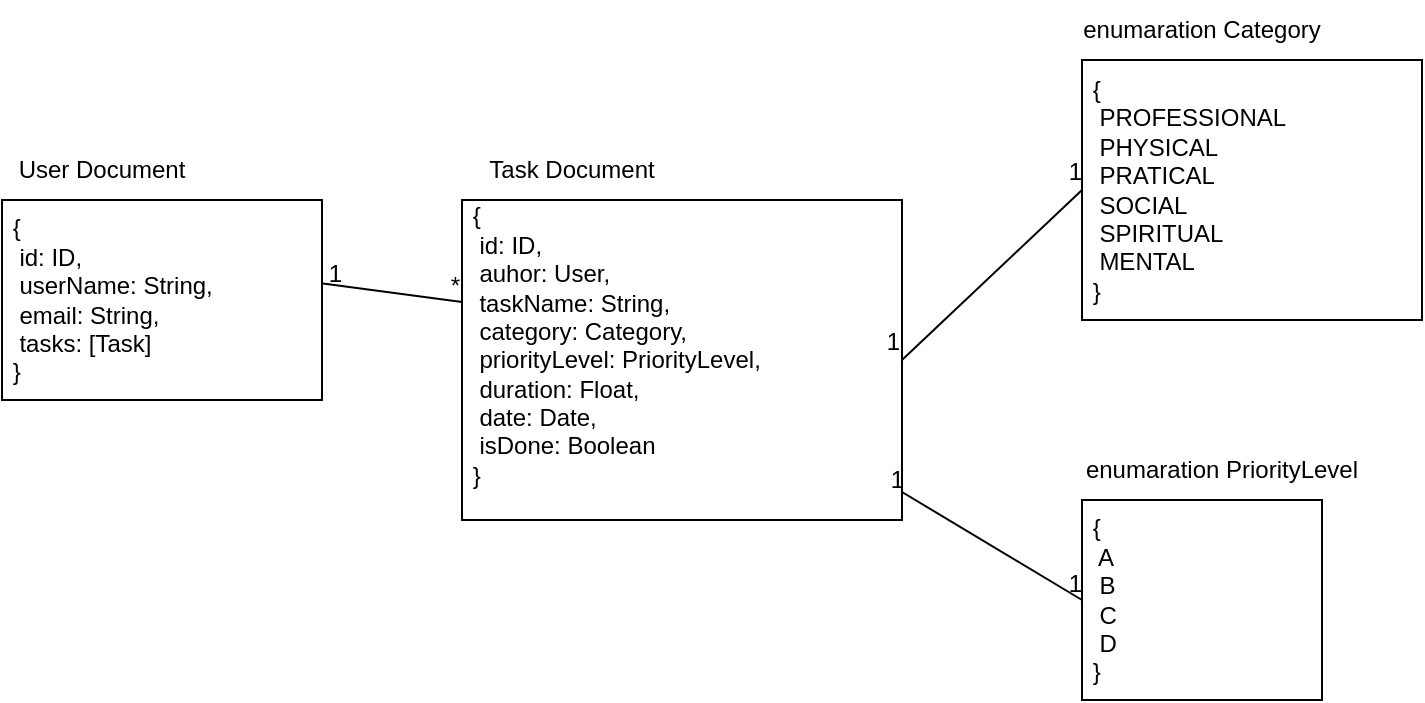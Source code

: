 <mxfile version="15.5.9" type="github">
  <diagram id="_a-aIh4dpbyZ4UQrrbjx" name="Page-1">
    <mxGraphModel dx="865" dy="514" grid="1" gridSize="10" guides="1" tooltips="1" connect="1" arrows="1" fold="1" page="1" pageScale="1" pageWidth="850" pageHeight="1100" math="0" shadow="0">
      <root>
        <mxCell id="0" />
        <mxCell id="1" parent="0" />
        <mxCell id="qbFnN7PRmwqYarxzoa7m-1" value="&lt;span style=&quot;white-space: pre&quot;&gt;	&lt;/span&gt;{&lt;br&gt;&lt;span style=&quot;white-space: pre&quot;&gt;	&lt;span style=&quot;white-space: pre&quot;&gt;	&lt;/span&gt;&lt;/span&gt;id: ID,&lt;br&gt;&lt;span style=&quot;white-space: pre&quot;&gt;	&lt;span style=&quot;white-space: pre&quot;&gt;	&lt;/span&gt;&lt;/span&gt;userName: String,&lt;br&gt;&lt;span style=&quot;white-space: pre&quot;&gt;	&lt;span style=&quot;white-space: pre&quot;&gt;	&lt;/span&gt;&lt;/span&gt;email: String,&lt;br&gt;&lt;span style=&quot;white-space: pre&quot;&gt;	&lt;span style=&quot;white-space: pre&quot;&gt;	&lt;/span&gt;&lt;/span&gt;tasks: [Task]&lt;br&gt;&lt;span style=&quot;white-space: pre&quot;&gt;	&lt;/span&gt;}" style="rounded=0;whiteSpace=wrap;html=1;align=left;" vertex="1" parent="1">
          <mxGeometry x="60" y="110" width="160" height="100" as="geometry" />
        </mxCell>
        <mxCell id="qbFnN7PRmwqYarxzoa7m-3" value="User Document" style="text;html=1;strokeColor=none;fillColor=none;align=center;verticalAlign=middle;whiteSpace=wrap;rounded=0;" vertex="1" parent="1">
          <mxGeometry x="60" y="80" width="100" height="30" as="geometry" />
        </mxCell>
        <mxCell id="qbFnN7PRmwqYarxzoa7m-4" value="&lt;span style=&quot;white-space: pre&quot;&gt;	&lt;/span&gt;{&lt;br&gt;&lt;span style=&quot;white-space: pre&quot;&gt;	&lt;/span&gt;&lt;span style=&quot;white-space: pre&quot;&gt;	&lt;/span&gt;id: ID,&lt;br&gt;&lt;span style=&quot;white-space: pre&quot;&gt;	&lt;/span&gt;&lt;span style=&quot;white-space: pre&quot;&gt;	&lt;/span&gt;auhor: User,&lt;br&gt;&lt;span style=&quot;white-space: pre&quot;&gt;	&lt;/span&gt;&lt;span style=&quot;white-space: pre&quot;&gt;	&lt;/span&gt;taskName: String,&lt;br&gt;&lt;span style=&quot;white-space: pre&quot;&gt;	&lt;/span&gt;&lt;span style=&quot;white-space: pre&quot;&gt;	&lt;/span&gt;category: Category,&lt;br&gt;&lt;span style=&quot;white-space: pre&quot;&gt;	&lt;/span&gt;&lt;span style=&quot;white-space: pre&quot;&gt;	&lt;/span&gt;priorityLevel: PriorityLevel,&lt;br&gt;&lt;span style=&quot;white-space: pre&quot;&gt;	&lt;span style=&quot;white-space: pre&quot;&gt;	&lt;/span&gt;&lt;/span&gt;duration: Float,&lt;br&gt;&lt;span style=&quot;white-space: pre&quot;&gt;	&lt;/span&gt;&lt;span style=&quot;white-space: pre&quot;&gt;	&lt;/span&gt;date: Date,&lt;br&gt;&lt;span style=&quot;white-space: pre&quot;&gt;	&lt;span style=&quot;white-space: pre&quot;&gt;	&lt;/span&gt;&lt;/span&gt;isDone: Boolean&lt;br&gt;&lt;span style=&quot;white-space: pre&quot;&gt;	&lt;/span&gt;}&lt;br&gt;&lt;span style=&quot;white-space: pre&quot;&gt;	&lt;/span&gt;" style="rounded=0;whiteSpace=wrap;html=1;align=left;" vertex="1" parent="1">
          <mxGeometry x="290" y="110" width="220" height="160" as="geometry" />
        </mxCell>
        <mxCell id="qbFnN7PRmwqYarxzoa7m-5" value="Task Document" style="text;html=1;strokeColor=none;fillColor=none;align=center;verticalAlign=middle;whiteSpace=wrap;rounded=0;" vertex="1" parent="1">
          <mxGeometry x="290" y="80" width="110" height="30" as="geometry" />
        </mxCell>
        <mxCell id="qbFnN7PRmwqYarxzoa7m-8" value="&lt;span style=&quot;white-space: pre&quot;&gt;	&lt;/span&gt;{&lt;br&gt;&lt;span style=&quot;white-space: pre&quot;&gt;	&lt;span style=&quot;white-space: pre&quot;&gt;	&lt;/span&gt;&lt;/span&gt;PROFESSIONAL&lt;br&gt;&lt;span style=&quot;white-space: pre&quot;&gt;	&lt;span style=&quot;white-space: pre&quot;&gt;	&lt;/span&gt;&lt;/span&gt;PHYSICAL&lt;br&gt;&lt;span style=&quot;white-space: pre&quot;&gt;	&lt;span style=&quot;white-space: pre&quot;&gt;	&lt;/span&gt;&lt;/span&gt;PRATICAL&lt;br&gt;&lt;span style=&quot;white-space: pre&quot;&gt;	&lt;span style=&quot;white-space: pre&quot;&gt;	&lt;/span&gt;&lt;/span&gt;SOCIAL&lt;br&gt;&lt;span style=&quot;white-space: pre&quot;&gt;	&lt;span style=&quot;white-space: pre&quot;&gt;	&lt;/span&gt;&lt;/span&gt;SPIRITUAL&lt;br&gt;&lt;span style=&quot;white-space: pre&quot;&gt;	&lt;span style=&quot;white-space: pre&quot;&gt;	&lt;/span&gt;&lt;/span&gt;MENTAL&lt;br&gt;&lt;span style=&quot;white-space: pre&quot;&gt;	&lt;/span&gt;}" style="rounded=0;whiteSpace=wrap;html=1;align=left;" vertex="1" parent="1">
          <mxGeometry x="600" y="40" width="170" height="130" as="geometry" />
        </mxCell>
        <mxCell id="qbFnN7PRmwqYarxzoa7m-9" value="enumaration Category" style="text;html=1;strokeColor=none;fillColor=none;align=center;verticalAlign=middle;whiteSpace=wrap;rounded=0;" vertex="1" parent="1">
          <mxGeometry x="590" y="10" width="140" height="30" as="geometry" />
        </mxCell>
        <mxCell id="qbFnN7PRmwqYarxzoa7m-11" value="&lt;span style=&quot;white-space: pre&quot;&gt;	&lt;/span&gt;{&lt;br&gt;&lt;span style=&quot;white-space: pre&quot;&gt;	&lt;/span&gt;&lt;span style=&quot;white-space: pre&quot;&gt;	&lt;/span&gt;A&lt;br&gt;&lt;span style=&quot;white-space: pre&quot;&gt;	&lt;/span&gt;&lt;span style=&quot;white-space: pre&quot;&gt;	&lt;/span&gt;B&lt;br&gt;&lt;span style=&quot;white-space: pre&quot;&gt;	&lt;/span&gt;&lt;span style=&quot;white-space: pre&quot;&gt;	&lt;/span&gt;C&lt;br&gt;&lt;span style=&quot;white-space: pre&quot;&gt;	&lt;/span&gt;&lt;span style=&quot;white-space: pre&quot;&gt;	&lt;/span&gt;D&lt;br&gt;&lt;span style=&quot;white-space: pre&quot;&gt;	&lt;/span&gt;}" style="rounded=0;whiteSpace=wrap;html=1;align=left;" vertex="1" parent="1">
          <mxGeometry x="600" y="260" width="120" height="100" as="geometry" />
        </mxCell>
        <mxCell id="qbFnN7PRmwqYarxzoa7m-12" value="enumaration PriorityLevel" style="text;html=1;strokeColor=none;fillColor=none;align=center;verticalAlign=middle;whiteSpace=wrap;rounded=0;" vertex="1" parent="1">
          <mxGeometry x="600" y="230" width="140" height="30" as="geometry" />
        </mxCell>
        <mxCell id="qbFnN7PRmwqYarxzoa7m-14" value="" style="endArrow=none;html=1;rounded=0;exitX=1.003;exitY=0.418;exitDx=0;exitDy=0;entryX=0;entryY=0.319;entryDx=0;entryDy=0;entryPerimeter=0;exitPerimeter=0;" edge="1" parent="1" source="qbFnN7PRmwqYarxzoa7m-1" target="qbFnN7PRmwqYarxzoa7m-4">
          <mxGeometry relative="1" as="geometry">
            <mxPoint x="510" y="310" as="sourcePoint" />
            <mxPoint x="670" y="310" as="targetPoint" />
          </mxGeometry>
        </mxCell>
        <mxCell id="qbFnN7PRmwqYarxzoa7m-15" value="*" style="resizable=0;html=1;align=right;verticalAlign=bottom;" connectable="0" vertex="1" parent="qbFnN7PRmwqYarxzoa7m-14">
          <mxGeometry x="1" relative="1" as="geometry" />
        </mxCell>
        <mxCell id="qbFnN7PRmwqYarxzoa7m-16" value="1" style="resizable=0;html=1;align=right;verticalAlign=bottom;" connectable="0" vertex="1" parent="1">
          <mxGeometry x="310.002" y="170.0" as="geometry">
            <mxPoint x="-80" y="-15" as="offset" />
          </mxGeometry>
        </mxCell>
        <mxCell id="qbFnN7PRmwqYarxzoa7m-17" value="" style="endArrow=none;html=1;rounded=0;exitX=1;exitY=0.5;exitDx=0;exitDy=0;entryX=0;entryY=0.5;entryDx=0;entryDy=0;" edge="1" parent="1" source="qbFnN7PRmwqYarxzoa7m-4" target="qbFnN7PRmwqYarxzoa7m-8">
          <mxGeometry relative="1" as="geometry">
            <mxPoint x="230.48" y="161.8" as="sourcePoint" />
            <mxPoint x="300.0" y="171.04" as="targetPoint" />
          </mxGeometry>
        </mxCell>
        <mxCell id="qbFnN7PRmwqYarxzoa7m-18" value="1" style="resizable=0;html=1;align=right;verticalAlign=bottom;" connectable="0" vertex="1" parent="qbFnN7PRmwqYarxzoa7m-17">
          <mxGeometry x="1" relative="1" as="geometry" />
        </mxCell>
        <mxCell id="qbFnN7PRmwqYarxzoa7m-19" value="1" style="resizable=0;html=1;align=right;verticalAlign=bottom;" connectable="0" vertex="1" parent="1">
          <mxGeometry x="610.25" y="114.764" as="geometry">
            <mxPoint x="-101" y="75" as="offset" />
          </mxGeometry>
        </mxCell>
        <mxCell id="qbFnN7PRmwqYarxzoa7m-20" value="" style="endArrow=none;html=1;rounded=0;entryX=0;entryY=0.5;entryDx=0;entryDy=0;" edge="1" parent="1" source="qbFnN7PRmwqYarxzoa7m-4" target="qbFnN7PRmwqYarxzoa7m-11">
          <mxGeometry relative="1" as="geometry">
            <mxPoint x="520" y="200" as="sourcePoint" />
            <mxPoint x="610" y="115" as="targetPoint" />
          </mxGeometry>
        </mxCell>
        <mxCell id="qbFnN7PRmwqYarxzoa7m-21" value="1" style="resizable=0;html=1;align=right;verticalAlign=bottom;" connectable="0" vertex="1" parent="qbFnN7PRmwqYarxzoa7m-20">
          <mxGeometry x="1" relative="1" as="geometry" />
        </mxCell>
        <mxCell id="qbFnN7PRmwqYarxzoa7m-22" value="1" style="resizable=0;html=1;align=right;verticalAlign=bottom;" connectable="0" vertex="1" parent="1">
          <mxGeometry x="610.252" y="359.999" as="geometry">
            <mxPoint x="-99" y="-101" as="offset" />
          </mxGeometry>
        </mxCell>
      </root>
    </mxGraphModel>
  </diagram>
</mxfile>
